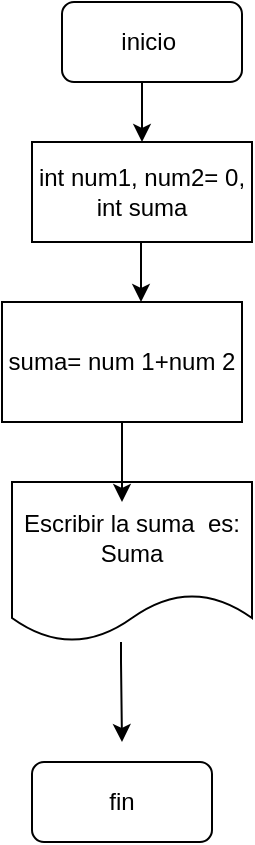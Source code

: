 <mxfile version="13.8.5" type="github" pages="5">
  <diagram id="nrE7dxVKxtF__F7ucNFG" name="ejercicio-1">
    <mxGraphModel dx="1038" dy="548" grid="1" gridSize="10" guides="1" tooltips="1" connect="1" arrows="1" fold="1" page="1" pageScale="1" pageWidth="827" pageHeight="1169" math="0" shadow="0">
      <root>
        <mxCell id="0" />
        <mxCell id="1" parent="0" />
        <mxCell id="b9qe-_sKUgxHq_5ZWORq-1" value="&lt;font style=&quot;vertical-align: inherit&quot;&gt;&lt;font style=&quot;vertical-align: inherit&quot;&gt;inicio&amp;nbsp;&lt;/font&gt;&lt;/font&gt;" style="rounded=1;whiteSpace=wrap;html=1;" parent="1" vertex="1">
          <mxGeometry x="400" y="40" width="90" height="40" as="geometry" />
        </mxCell>
        <mxCell id="b9qe-_sKUgxHq_5ZWORq-2" value="" style="endArrow=classic;html=1;" parent="1" edge="1">
          <mxGeometry width="50" height="50" relative="1" as="geometry">
            <mxPoint x="440" y="80" as="sourcePoint" />
            <mxPoint x="440" y="110" as="targetPoint" />
            <Array as="points" />
          </mxGeometry>
        </mxCell>
        <mxCell id="b9qe-_sKUgxHq_5ZWORq-4" value="suma= num 1+num 2" style="rounded=0;whiteSpace=wrap;html=1;" parent="1" vertex="1">
          <mxGeometry x="370" y="190" width="120" height="60" as="geometry" />
        </mxCell>
        <mxCell id="b9qe-_sKUgxHq_5ZWORq-5" value="Escribir la suma&amp;nbsp; es: Suma" style="shape=document;whiteSpace=wrap;html=1;boundedLbl=1;" parent="1" vertex="1">
          <mxGeometry x="375" y="280" width="120" height="80" as="geometry" />
        </mxCell>
        <mxCell id="b9qe-_sKUgxHq_5ZWORq-6" value="fin" style="rounded=1;whiteSpace=wrap;html=1;" parent="1" vertex="1">
          <mxGeometry x="385" y="420" width="90" height="40" as="geometry" />
        </mxCell>
        <mxCell id="I8-JNItQw2Sqt2gPTEA_-2" value="int num1, num2= 0, int suma&lt;br&gt;" style="rounded=0;whiteSpace=wrap;html=1;" vertex="1" parent="1">
          <mxGeometry x="385" y="110" width="110" height="50" as="geometry" />
        </mxCell>
        <mxCell id="I8-JNItQw2Sqt2gPTEA_-3" value="" style="endArrow=classic;html=1;" edge="1" parent="1">
          <mxGeometry width="50" height="50" relative="1" as="geometry">
            <mxPoint x="439.5" y="160" as="sourcePoint" />
            <mxPoint x="439.5" y="190" as="targetPoint" />
            <Array as="points">
              <mxPoint x="439.5" y="170" />
            </Array>
          </mxGeometry>
        </mxCell>
        <mxCell id="I8-JNItQw2Sqt2gPTEA_-9" value="" style="edgeStyle=orthogonalEdgeStyle;rounded=0;orthogonalLoop=1;jettySize=auto;html=1;" edge="1" parent="1">
          <mxGeometry relative="1" as="geometry">
            <mxPoint x="429.5" y="360" as="sourcePoint" />
            <mxPoint x="430" y="410" as="targetPoint" />
            <Array as="points">
              <mxPoint x="430" y="370" />
              <mxPoint x="430" y="370" />
            </Array>
          </mxGeometry>
        </mxCell>
        <mxCell id="dd-geoBwseKrPxZ8nLHZ-1" value="" style="edgeStyle=orthogonalEdgeStyle;rounded=0;orthogonalLoop=1;jettySize=auto;html=1;" edge="1" parent="1">
          <mxGeometry relative="1" as="geometry">
            <mxPoint x="430" y="250" as="sourcePoint" />
            <mxPoint x="430" y="290" as="targetPoint" />
            <Array as="points">
              <mxPoint x="430" y="250" />
              <mxPoint x="430" y="250" />
            </Array>
          </mxGeometry>
        </mxCell>
      </root>
    </mxGraphModel>
  </diagram>
  <diagram id="CntBPHI4r-FiSZMuIRGq" name="ejercicio-2">
    <mxGraphModel dx="1038" dy="548" grid="1" gridSize="10" guides="1" tooltips="1" connect="1" arrows="1" fold="1" page="1" pageScale="1" pageWidth="827" pageHeight="1169" math="0" shadow="0">
      <root>
        <mxCell id="1js0tdD2XhEHtkSZnLyt-0" />
        <mxCell id="1js0tdD2XhEHtkSZnLyt-1" parent="1js0tdD2XhEHtkSZnLyt-0" />
        <mxCell id="ODSjOVvqBL_8KatZZNft-0" value="&lt;font style=&quot;vertical-align: inherit&quot;&gt;&lt;font style=&quot;vertical-align: inherit&quot;&gt;inicio&amp;nbsp;&lt;/font&gt;&lt;/font&gt;" style="rounded=1;whiteSpace=wrap;html=1;" vertex="1" parent="1js0tdD2XhEHtkSZnLyt-1">
          <mxGeometry x="400" y="60" width="90" height="40" as="geometry" />
        </mxCell>
        <mxCell id="3sAkgQDFkphuiwHLzxZd-0" value="&lt;br&gt;int multiplicacion&amp;nbsp;" style="rounded=0;whiteSpace=wrap;html=1;" vertex="1" parent="1js0tdD2XhEHtkSZnLyt-1">
          <mxGeometry x="390" y="130" width="110" height="50" as="geometry" />
        </mxCell>
        <mxCell id="L-kboDcrgoG-2Y-SQVIk-0" value="multiplicación=&amp;nbsp; 2 * 4" style="rounded=0;whiteSpace=wrap;html=1;" vertex="1" parent="1js0tdD2XhEHtkSZnLyt-1">
          <mxGeometry x="380" y="210" width="120" height="60" as="geometry" />
        </mxCell>
        <mxCell id="CKcSvIprASCRHRaiPJOn-0" value="Escribir la multiplicación es&amp;nbsp; &amp;nbsp;multiplicación&amp;nbsp;" style="shape=document;whiteSpace=wrap;html=1;boundedLbl=1;" vertex="1" parent="1js0tdD2XhEHtkSZnLyt-1">
          <mxGeometry x="380" y="310" width="120" height="80" as="geometry" />
        </mxCell>
        <mxCell id="Hx6XMhkNrxkHITyf7qTC-0" value="fin" style="rounded=1;whiteSpace=wrap;html=1;" vertex="1" parent="1js0tdD2XhEHtkSZnLyt-1">
          <mxGeometry x="395" y="440" width="90" height="40" as="geometry" />
        </mxCell>
        <mxCell id="vyO9iiIe4qKWTrddtYXM-0" value="" style="edgeStyle=orthogonalEdgeStyle;rounded=0;orthogonalLoop=1;jettySize=auto;html=1;" edge="1" parent="1js0tdD2XhEHtkSZnLyt-1">
          <mxGeometry relative="1" as="geometry">
            <mxPoint x="439.5" y="380" as="sourcePoint" />
            <mxPoint x="440" y="430" as="targetPoint" />
            <Array as="points">
              <mxPoint x="440" y="390" />
              <mxPoint x="440" y="390" />
            </Array>
          </mxGeometry>
        </mxCell>
        <mxCell id="vyO9iiIe4qKWTrddtYXM-1" value="" style="edgeStyle=orthogonalEdgeStyle;rounded=0;orthogonalLoop=1;jettySize=auto;html=1;" edge="1" parent="1js0tdD2XhEHtkSZnLyt-1">
          <mxGeometry relative="1" as="geometry">
            <mxPoint x="439.5" y="260" as="sourcePoint" />
            <mxPoint x="440" y="310" as="targetPoint" />
            <Array as="points">
              <mxPoint x="440" y="270" />
              <mxPoint x="440" y="270" />
            </Array>
          </mxGeometry>
        </mxCell>
        <mxCell id="vyO9iiIe4qKWTrddtYXM-2" value="" style="edgeStyle=orthogonalEdgeStyle;rounded=0;orthogonalLoop=1;jettySize=auto;html=1;" edge="1" parent="1js0tdD2XhEHtkSZnLyt-1">
          <mxGeometry relative="1" as="geometry">
            <mxPoint x="440" y="180" as="sourcePoint" />
            <mxPoint x="439.5" y="220" as="targetPoint" />
            <Array as="points">
              <mxPoint x="439.5" y="180" />
              <mxPoint x="439.5" y="180" />
            </Array>
          </mxGeometry>
        </mxCell>
        <mxCell id="vyO9iiIe4qKWTrddtYXM-3" value="" style="edgeStyle=orthogonalEdgeStyle;rounded=0;orthogonalLoop=1;jettySize=auto;html=1;" edge="1" parent="1js0tdD2XhEHtkSZnLyt-1">
          <mxGeometry relative="1" as="geometry">
            <mxPoint x="440" y="100" as="sourcePoint" />
            <mxPoint x="439.5" y="130" as="targetPoint" />
            <Array as="points">
              <mxPoint x="439.5" y="90" />
              <mxPoint x="439.5" y="90" />
            </Array>
          </mxGeometry>
        </mxCell>
      </root>
    </mxGraphModel>
  </diagram>
  <diagram id="qBwzRifzwUR4DLWqm004" name="ejercicio-3">
    <mxGraphModel dx="1038" dy="548" grid="1" gridSize="10" guides="1" tooltips="1" connect="1" arrows="1" fold="1" page="1" pageScale="1" pageWidth="827" pageHeight="1169" math="0" shadow="0">
      <root>
        <mxCell id="rdSyHwf6kCJnhacnW9s9-0" />
        <mxCell id="rdSyHwf6kCJnhacnW9s9-1" parent="rdSyHwf6kCJnhacnW9s9-0" />
        <mxCell id="85uuUcLN15HmslldXwZI-0" value="inicio" style="rounded=1;whiteSpace=wrap;html=1;" vertex="1" parent="rdSyHwf6kCJnhacnW9s9-1">
          <mxGeometry x="360" y="50" width="80" height="30" as="geometry" />
        </mxCell>
        <mxCell id="d8bBmecJ_hygyo2f3A0b-0" value="int edad" style="rounded=0;whiteSpace=wrap;html=1;" vertex="1" parent="rdSyHwf6kCJnhacnW9s9-1">
          <mxGeometry x="355" y="120" width="90" height="20" as="geometry" />
        </mxCell>
        <mxCell id="d8bBmecJ_hygyo2f3A0b-1" value="edad=2020-1993" style="rounded=0;whiteSpace=wrap;html=1;" vertex="1" parent="rdSyHwf6kCJnhacnW9s9-1">
          <mxGeometry x="355" y="170" width="105" height="20" as="geometry" />
        </mxCell>
        <mxCell id="d8bBmecJ_hygyo2f3A0b-2" value="escribir edad es: edad" style="shape=document;whiteSpace=wrap;html=1;boundedLbl=1;" vertex="1" parent="rdSyHwf6kCJnhacnW9s9-1">
          <mxGeometry x="340" y="230" width="120" height="80" as="geometry" />
        </mxCell>
        <mxCell id="zUHkBiNsngR1geT8tJhO-0" value="fin" style="rounded=1;whiteSpace=wrap;html=1;" vertex="1" parent="rdSyHwf6kCJnhacnW9s9-1">
          <mxGeometry x="350" y="330" width="90" height="40" as="geometry" />
        </mxCell>
        <mxCell id="LiFYUNRR59xpsH8pgF08-0" value="" style="endArrow=classic;html=1;" edge="1" parent="rdSyHwf6kCJnhacnW9s9-1">
          <mxGeometry width="50" height="50" relative="1" as="geometry">
            <mxPoint x="399.5" y="290" as="sourcePoint" />
            <mxPoint x="399.5" y="330" as="targetPoint" />
          </mxGeometry>
        </mxCell>
        <mxCell id="LiFYUNRR59xpsH8pgF08-1" value="" style="endArrow=classic;html=1;" edge="1" parent="rdSyHwf6kCJnhacnW9s9-1">
          <mxGeometry width="50" height="50" relative="1" as="geometry">
            <mxPoint x="407" y="190" as="sourcePoint" />
            <mxPoint x="407" y="230" as="targetPoint" />
          </mxGeometry>
        </mxCell>
        <mxCell id="LiFYUNRR59xpsH8pgF08-2" value="" style="endArrow=classic;html=1;" edge="1" parent="rdSyHwf6kCJnhacnW9s9-1">
          <mxGeometry width="50" height="50" relative="1" as="geometry">
            <mxPoint x="399.5" y="140" as="sourcePoint" />
            <mxPoint x="399.5" y="170" as="targetPoint" />
          </mxGeometry>
        </mxCell>
        <mxCell id="LiFYUNRR59xpsH8pgF08-3" value="" style="endArrow=classic;html=1;" edge="1" parent="rdSyHwf6kCJnhacnW9s9-1">
          <mxGeometry width="50" height="50" relative="1" as="geometry">
            <mxPoint x="399.5" y="80" as="sourcePoint" />
            <mxPoint x="399.5" y="120" as="targetPoint" />
          </mxGeometry>
        </mxCell>
      </root>
    </mxGraphModel>
  </diagram>
  <diagram id="LvDQPSpuzmvdH1uzwFjr" name="ejercicio-4">
    <mxGraphModel dx="1038" dy="548" grid="1" gridSize="10" guides="1" tooltips="1" connect="1" arrows="1" fold="1" page="1" pageScale="1" pageWidth="827" pageHeight="1169" math="0" shadow="0">
      <root>
        <mxCell id="fnekmKtvo_cDFosqvmUw-0" />
        <mxCell id="fnekmKtvo_cDFosqvmUw-1" parent="fnekmKtvo_cDFosqvmUw-0" />
        <mxCell id="dLRbnjX5WiTPUf3Livk4-0" value="inicio&amp;nbsp;" style="rounded=1;whiteSpace=wrap;html=1;" vertex="1" parent="fnekmKtvo_cDFosqvmUw-1">
          <mxGeometry x="350" y="110" width="90" height="30" as="geometry" />
        </mxCell>
        <mxCell id="dLRbnjX5WiTPUf3Livk4-1" value="int n1= 4.3, n2=3.5, n3= 2.8&lt;br&gt;int promedio" style="rounded=0;whiteSpace=wrap;html=1;" vertex="1" parent="fnekmKtvo_cDFosqvmUw-1">
          <mxGeometry x="310" y="180" width="180" height="70" as="geometry" />
        </mxCell>
        <mxCell id="dLRbnjX5WiTPUf3Livk4-2" value="promedio= (n1 +n2+n3) /3" style="rounded=0;whiteSpace=wrap;html=1;align=left;" vertex="1" parent="fnekmKtvo_cDFosqvmUw-1">
          <mxGeometry x="320" y="290" width="150" height="50" as="geometry" />
        </mxCell>
        <mxCell id="dLRbnjX5WiTPUf3Livk4-3" value="el promedio es promedio" style="shape=document;whiteSpace=wrap;html=1;boundedLbl=1;" vertex="1" parent="fnekmKtvo_cDFosqvmUw-1">
          <mxGeometry x="330" y="380" width="120" height="80" as="geometry" />
        </mxCell>
        <mxCell id="dLRbnjX5WiTPUf3Livk4-4" value="fin" style="rounded=1;whiteSpace=wrap;html=1;" vertex="1" parent="fnekmKtvo_cDFosqvmUw-1">
          <mxGeometry x="345" y="500" width="90" height="30" as="geometry" />
        </mxCell>
        <mxCell id="yajPI5qmyylpDcJT3UbU-1" value="" style="endArrow=classic;html=1;" edge="1" parent="fnekmKtvo_cDFosqvmUw-1">
          <mxGeometry width="50" height="50" relative="1" as="geometry">
            <mxPoint x="400" y="440" as="sourcePoint" />
            <mxPoint x="399.5" y="500" as="targetPoint" />
          </mxGeometry>
        </mxCell>
        <mxCell id="yajPI5qmyylpDcJT3UbU-2" value="" style="endArrow=classic;html=1;" edge="1" parent="fnekmKtvo_cDFosqvmUw-1">
          <mxGeometry width="50" height="50" relative="1" as="geometry">
            <mxPoint x="399.5" y="340" as="sourcePoint" />
            <mxPoint x="399.5" y="380" as="targetPoint" />
          </mxGeometry>
        </mxCell>
        <mxCell id="yajPI5qmyylpDcJT3UbU-3" value="" style="endArrow=classic;html=1;" edge="1" parent="fnekmKtvo_cDFosqvmUw-1">
          <mxGeometry width="50" height="50" relative="1" as="geometry">
            <mxPoint x="394.5" y="250" as="sourcePoint" />
            <mxPoint x="394.5" y="290" as="targetPoint" />
          </mxGeometry>
        </mxCell>
        <mxCell id="yajPI5qmyylpDcJT3UbU-4" value="" style="endArrow=classic;html=1;" edge="1" parent="fnekmKtvo_cDFosqvmUw-1">
          <mxGeometry width="50" height="50" relative="1" as="geometry">
            <mxPoint x="394.5" y="150" as="sourcePoint" />
            <mxPoint x="394.5" y="180" as="targetPoint" />
          </mxGeometry>
        </mxCell>
      </root>
    </mxGraphModel>
  </diagram>
  <diagram id="9rBmUKuxbtoXBTgsW5sF" name="ejercicio-5">
    <mxGraphModel dx="1038" dy="492" grid="1" gridSize="10" guides="1" tooltips="1" connect="1" arrows="1" fold="1" page="1" pageScale="1" pageWidth="827" pageHeight="1169" math="0" shadow="0">
      <root>
        <mxCell id="mMkXJgvAZaLgc60lOpjo-0" />
        <mxCell id="mMkXJgvAZaLgc60lOpjo-1" parent="mMkXJgvAZaLgc60lOpjo-0" />
      </root>
    </mxGraphModel>
  </diagram>
</mxfile>

